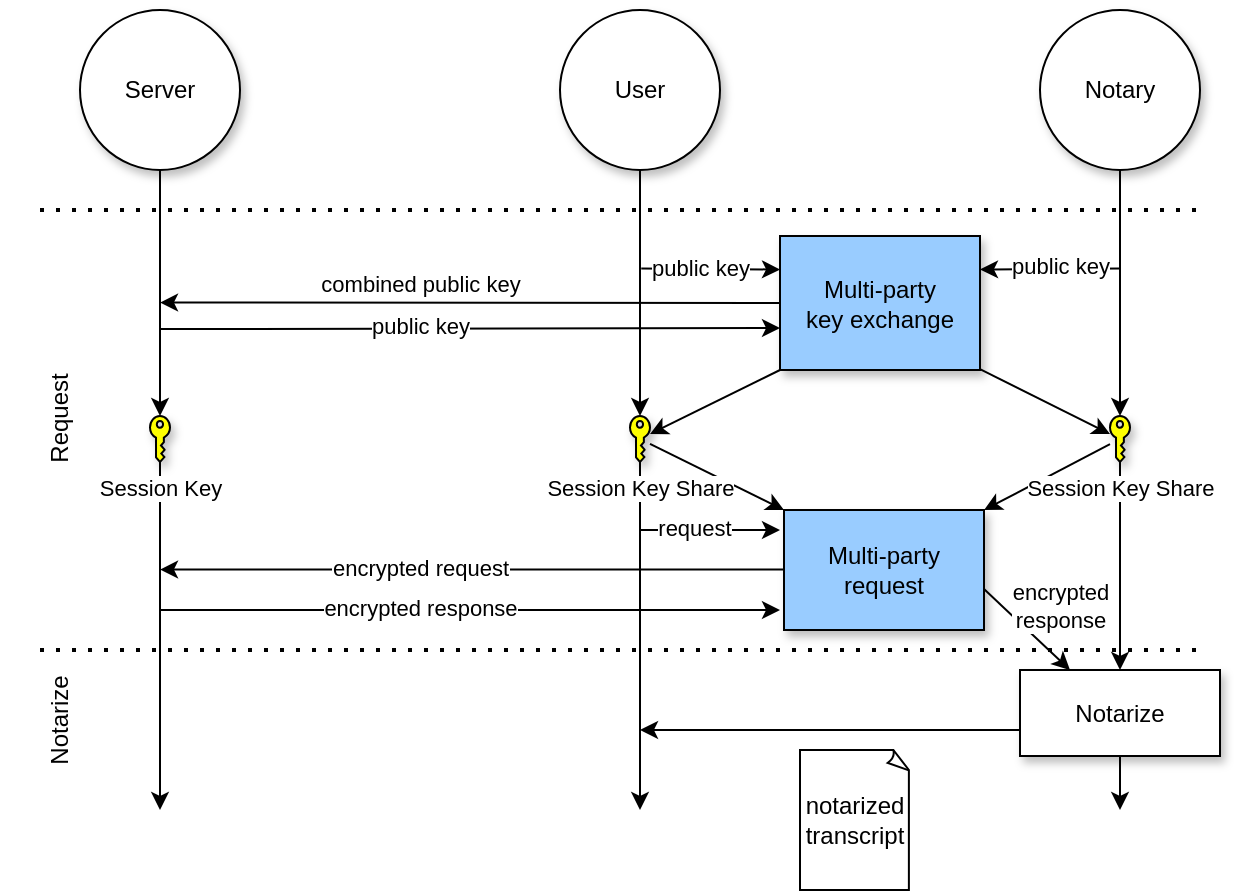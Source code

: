 <mxfile version="21.6.5" type="device">
  <diagram id="kcIGn_kX_1L25iIxUXLg" name="Page-1">
    <mxGraphModel dx="903" dy="828" grid="1" gridSize="10" guides="1" tooltips="1" connect="1" arrows="1" fold="1" page="1" pageScale="1" pageWidth="850" pageHeight="1100" math="0" shadow="0">
      <root>
        <mxCell id="0" />
        <mxCell id="1" parent="0" />
        <mxCell id="EZAqd18MQriHtEKbU3QA-5" style="edgeStyle=orthogonalEdgeStyle;rounded=0;orthogonalLoop=1;jettySize=auto;html=1;" parent="1" source="EZAqd18MQriHtEKbU3QA-50" edge="1">
          <mxGeometry relative="1" as="geometry">
            <mxPoint x="440" y="600" as="targetPoint" />
          </mxGeometry>
        </mxCell>
        <mxCell id="EZAqd18MQriHtEKbU3QA-1" value="User" style="ellipse;whiteSpace=wrap;html=1;aspect=fixed;shadow=1;" parent="1" vertex="1">
          <mxGeometry x="400" y="200" width="80" height="80" as="geometry" />
        </mxCell>
        <mxCell id="EZAqd18MQriHtEKbU3QA-4" style="edgeStyle=orthogonalEdgeStyle;rounded=0;orthogonalLoop=1;jettySize=auto;html=1;startArrow=none;exitX=0.5;exitY=1;exitDx=0;exitDy=0;" parent="1" source="EZAqd18MQriHtEKbU3QA-56" edge="1">
          <mxGeometry relative="1" as="geometry">
            <mxPoint x="200" y="600" as="targetPoint" />
          </mxGeometry>
        </mxCell>
        <mxCell id="EZAqd18MQriHtEKbU3QA-2" value="Server" style="ellipse;whiteSpace=wrap;html=1;aspect=fixed;shadow=1;" parent="1" vertex="1">
          <mxGeometry x="160" y="200" width="80" height="80" as="geometry" />
        </mxCell>
        <mxCell id="EZAqd18MQriHtEKbU3QA-6" style="edgeStyle=orthogonalEdgeStyle;rounded=0;orthogonalLoop=1;jettySize=auto;html=1;exitX=0.5;exitY=1;exitDx=0;exitDy=0;" parent="1" source="GdnXkJGOJiVmK7E47u4y-14" edge="1">
          <mxGeometry relative="1" as="geometry">
            <mxPoint x="680" y="600" as="targetPoint" />
          </mxGeometry>
        </mxCell>
        <mxCell id="EZAqd18MQriHtEKbU3QA-3" value="Notary" style="ellipse;whiteSpace=wrap;html=1;aspect=fixed;shadow=1;" parent="1" vertex="1">
          <mxGeometry x="640" y="200" width="80" height="80" as="geometry" />
        </mxCell>
        <mxCell id="EZAqd18MQriHtEKbU3QA-29" value="" style="endArrow=classic;html=1;rounded=0;entryX=0;entryY=0.642;entryDx=0;entryDy=0;entryPerimeter=0;" parent="1" edge="1">
          <mxGeometry width="50" height="50" relative="1" as="geometry">
            <mxPoint x="200" y="359.52" as="sourcePoint" />
            <mxPoint x="510" y="359.014" as="targetPoint" />
          </mxGeometry>
        </mxCell>
        <mxCell id="GdnXkJGOJiVmK7E47u4y-28" value="public key" style="edgeLabel;html=1;align=center;verticalAlign=middle;resizable=0;points=[];" parent="EZAqd18MQriHtEKbU3QA-29" vertex="1" connectable="0">
          <mxGeometry x="0.016" y="2" relative="1" as="geometry">
            <mxPoint x="-28" as="offset" />
          </mxGeometry>
        </mxCell>
        <mxCell id="EZAqd18MQriHtEKbU3QA-36" value="" style="endArrow=classic;html=1;rounded=0;entryX=1;entryY=0.25;entryDx=0;entryDy=0;" parent="1" target="GdnXkJGOJiVmK7E47u4y-1" edge="1">
          <mxGeometry width="50" height="50" relative="1" as="geometry">
            <mxPoint x="679.88" y="329.26" as="sourcePoint" />
            <mxPoint x="640" y="329" as="targetPoint" />
          </mxGeometry>
        </mxCell>
        <mxCell id="GdnXkJGOJiVmK7E47u4y-26" value="public key" style="edgeLabel;html=1;align=center;verticalAlign=middle;resizable=0;points=[];" parent="EZAqd18MQriHtEKbU3QA-36" vertex="1" connectable="0">
          <mxGeometry x="0.06" y="-2" relative="1" as="geometry">
            <mxPoint x="7" as="offset" />
          </mxGeometry>
        </mxCell>
        <mxCell id="EZAqd18MQriHtEKbU3QA-37" value="" style="endArrow=classic;html=1;rounded=0;entryX=0;entryY=0.25;entryDx=0;entryDy=0;" parent="1" target="GdnXkJGOJiVmK7E47u4y-1" edge="1">
          <mxGeometry width="50" height="50" relative="1" as="geometry">
            <mxPoint x="440.63" y="329.26" as="sourcePoint" />
            <mxPoint x="510" y="329" as="targetPoint" />
          </mxGeometry>
        </mxCell>
        <mxCell id="GdnXkJGOJiVmK7E47u4y-25" value="public key" style="edgeLabel;html=1;align=center;verticalAlign=middle;resizable=0;points=[];" parent="EZAqd18MQriHtEKbU3QA-37" vertex="1" connectable="0">
          <mxGeometry x="-0.372" y="1" relative="1" as="geometry">
            <mxPoint x="7" as="offset" />
          </mxGeometry>
        </mxCell>
        <mxCell id="EZAqd18MQriHtEKbU3QA-44" value="Multi-party&lt;br style=&quot;border-color: var(--border-color);&quot;&gt;request" style="rounded=0;whiteSpace=wrap;html=1;shadow=1;sketch=0;strokeColor=#000000;fillColor=#99CCFF;" parent="1" vertex="1">
          <mxGeometry x="512" y="450" width="100" height="60" as="geometry" />
        </mxCell>
        <mxCell id="EZAqd18MQriHtEKbU3QA-46" value="" style="endArrow=classic;html=1;rounded=0;entryX=1;entryY=0;entryDx=0;entryDy=0;" parent="1" source="EZAqd18MQriHtEKbU3QA-51" target="EZAqd18MQriHtEKbU3QA-44" edge="1">
          <mxGeometry width="50" height="50" relative="1" as="geometry">
            <mxPoint x="680" y="510" as="sourcePoint" />
            <mxPoint x="450" y="500" as="targetPoint" />
          </mxGeometry>
        </mxCell>
        <mxCell id="EZAqd18MQriHtEKbU3QA-47" value="" style="endArrow=classic;html=1;rounded=0;entryX=0;entryY=0;entryDx=0;entryDy=0;" parent="1" source="EZAqd18MQriHtEKbU3QA-50" target="EZAqd18MQriHtEKbU3QA-44" edge="1">
          <mxGeometry width="50" height="50" relative="1" as="geometry">
            <mxPoint x="450" y="480" as="sourcePoint" />
            <mxPoint x="510" y="430" as="targetPoint" />
          </mxGeometry>
        </mxCell>
        <mxCell id="GdnXkJGOJiVmK7E47u4y-1" value="Multi-party&lt;br&gt;key exchange" style="rounded=0;whiteSpace=wrap;html=1;shadow=1;sketch=0;strokeColor=#000000;fillColor=#99CCFF;" parent="1" vertex="1">
          <mxGeometry x="510" y="313" width="100" height="67" as="geometry" />
        </mxCell>
        <mxCell id="GdnXkJGOJiVmK7E47u4y-8" value="" style="endArrow=classic;html=1;rounded=0;" parent="1" target="EZAqd18MQriHtEKbU3QA-51" edge="1">
          <mxGeometry width="50" height="50" relative="1" as="geometry">
            <mxPoint x="610" y="379.52" as="sourcePoint" />
            <mxPoint x="670" y="379.52" as="targetPoint" />
          </mxGeometry>
        </mxCell>
        <mxCell id="GdnXkJGOJiVmK7E47u4y-12" value="" style="endArrow=classic;html=1;rounded=0;exitX=0.01;exitY=0.633;exitDx=0;exitDy=0;exitPerimeter=0;" parent="1" edge="1">
          <mxGeometry width="50" height="50" relative="1" as="geometry">
            <mxPoint x="512" y="479.76" as="sourcePoint" />
            <mxPoint x="200" y="479.76" as="targetPoint" />
          </mxGeometry>
        </mxCell>
        <mxCell id="GdnXkJGOJiVmK7E47u4y-30" value="encrypted request" style="edgeLabel;html=1;align=center;verticalAlign=middle;resizable=0;points=[];spacingBottom=5;" parent="GdnXkJGOJiVmK7E47u4y-12" vertex="1" connectable="0">
          <mxGeometry x="0.308" y="1" relative="1" as="geometry">
            <mxPoint x="22" as="offset" />
          </mxGeometry>
        </mxCell>
        <mxCell id="GdnXkJGOJiVmK7E47u4y-13" value="" style="endArrow=classic;html=1;rounded=0;" parent="1" edge="1">
          <mxGeometry width="50" height="50" relative="1" as="geometry">
            <mxPoint x="200" y="500" as="sourcePoint" />
            <mxPoint x="510" y="500" as="targetPoint" />
          </mxGeometry>
        </mxCell>
        <mxCell id="GdnXkJGOJiVmK7E47u4y-31" value="encrypted response" style="edgeLabel;html=1;align=center;verticalAlign=middle;resizable=0;points=[];spacingBottom=5;" parent="GdnXkJGOJiVmK7E47u4y-13" vertex="1" connectable="0">
          <mxGeometry x="-0.141" y="-1" relative="1" as="geometry">
            <mxPoint x="-3" as="offset" />
          </mxGeometry>
        </mxCell>
        <mxCell id="GdnXkJGOJiVmK7E47u4y-15" value="" style="edgeStyle=orthogonalEdgeStyle;rounded=0;orthogonalLoop=1;jettySize=auto;html=1;exitX=0.5;exitY=1;exitDx=0;exitDy=0;" parent="1" source="EZAqd18MQriHtEKbU3QA-51" target="GdnXkJGOJiVmK7E47u4y-14" edge="1">
          <mxGeometry relative="1" as="geometry">
            <mxPoint x="680" y="760" as="targetPoint" />
            <mxPoint x="680" y="280" as="sourcePoint" />
          </mxGeometry>
        </mxCell>
        <mxCell id="GdnXkJGOJiVmK7E47u4y-14" value="Notarize" style="rounded=0;whiteSpace=wrap;html=1;shadow=1;sketch=0;" parent="1" vertex="1">
          <mxGeometry x="630" y="530" width="100" height="43" as="geometry" />
        </mxCell>
        <mxCell id="GdnXkJGOJiVmK7E47u4y-16" value="" style="endArrow=classic;html=1;rounded=0;" parent="1" edge="1">
          <mxGeometry width="50" height="50" relative="1" as="geometry">
            <mxPoint x="630" y="560" as="sourcePoint" />
            <mxPoint x="440" y="560" as="targetPoint" />
          </mxGeometry>
        </mxCell>
        <mxCell id="GdnXkJGOJiVmK7E47u4y-20" value="" style="endArrow=classic;html=1;rounded=0;exitX=0;exitY=0.5;exitDx=0;exitDy=0;" parent="1" source="GdnXkJGOJiVmK7E47u4y-1" edge="1">
          <mxGeometry width="50" height="50" relative="1" as="geometry">
            <mxPoint x="517" y="346.26" as="sourcePoint" />
            <mxPoint x="200" y="346.26" as="targetPoint" />
          </mxGeometry>
        </mxCell>
        <mxCell id="GdnXkJGOJiVmK7E47u4y-24" value="&lt;p style=&quot;line-height: 120%;&quot;&gt;combined public key&lt;/p&gt;" style="edgeLabel;html=1;align=center;verticalAlign=middle;resizable=0;points=[];labelBackgroundColor=none;spacingBottom=8;" parent="GdnXkJGOJiVmK7E47u4y-20" vertex="1" connectable="0">
          <mxGeometry x="0.535" y="-3" relative="1" as="geometry">
            <mxPoint x="58" y="-3" as="offset" />
          </mxGeometry>
        </mxCell>
        <mxCell id="GdnXkJGOJiVmK7E47u4y-21" value="" style="edgeStyle=orthogonalEdgeStyle;rounded=0;orthogonalLoop=1;jettySize=auto;html=1;startArrow=none;exitX=0.5;exitY=1;exitDx=0;exitDy=0;" parent="1" source="EZAqd18MQriHtEKbU3QA-2" target="EZAqd18MQriHtEKbU3QA-56" edge="1">
          <mxGeometry relative="1" as="geometry">
            <mxPoint x="200" y="760" as="targetPoint" />
            <mxPoint x="200" y="280" as="sourcePoint" />
          </mxGeometry>
        </mxCell>
        <mxCell id="EZAqd18MQriHtEKbU3QA-56" value="Session Key" style="sketch=0;pointerEvents=1;shadow=1;dashed=0;html=1;strokeColor=default;labelPosition=center;verticalLabelPosition=bottom;verticalAlign=top;outlineConnect=0;align=center;shape=mxgraph.office.security.key_permissions;fillColor=#FFFF00;fontSize=11;labelBackgroundColor=default;" parent="1" vertex="1">
          <mxGeometry x="195" y="403" width="10" height="23" as="geometry" />
        </mxCell>
        <mxCell id="GdnXkJGOJiVmK7E47u4y-22" value="" style="edgeStyle=orthogonalEdgeStyle;rounded=0;orthogonalLoop=1;jettySize=auto;html=1;" parent="1" source="EZAqd18MQriHtEKbU3QA-1" target="EZAqd18MQriHtEKbU3QA-50" edge="1">
          <mxGeometry relative="1" as="geometry">
            <mxPoint x="440" y="760" as="targetPoint" />
            <mxPoint x="440" y="280" as="sourcePoint" />
          </mxGeometry>
        </mxCell>
        <mxCell id="EZAqd18MQriHtEKbU3QA-50" value="Session Key Share" style="sketch=0;pointerEvents=1;shadow=1;dashed=0;html=1;strokeColor=default;labelPosition=center;verticalLabelPosition=bottom;verticalAlign=top;outlineConnect=0;align=center;shape=mxgraph.office.security.key_permissions;fillColor=#FFFF00;fontSize=11;labelBackgroundColor=default;" parent="1" vertex="1">
          <mxGeometry x="435" y="403" width="10" height="23" as="geometry" />
        </mxCell>
        <mxCell id="GdnXkJGOJiVmK7E47u4y-23" value="" style="edgeStyle=orthogonalEdgeStyle;rounded=0;orthogonalLoop=1;jettySize=auto;html=1;exitX=0.5;exitY=1;exitDx=0;exitDy=0;" parent="1" source="EZAqd18MQriHtEKbU3QA-3" target="EZAqd18MQriHtEKbU3QA-51" edge="1">
          <mxGeometry relative="1" as="geometry">
            <mxPoint x="680" y="500" as="targetPoint" />
            <mxPoint x="680" y="280" as="sourcePoint" />
          </mxGeometry>
        </mxCell>
        <mxCell id="EZAqd18MQriHtEKbU3QA-51" value="Session Key Share" style="sketch=0;pointerEvents=1;shadow=1;dashed=0;html=1;strokeColor=default;labelPosition=center;verticalLabelPosition=bottom;verticalAlign=top;outlineConnect=0;align=center;shape=mxgraph.office.security.key_permissions;fillColor=#FFFF00;fontSize=11;labelBackgroundColor=default;" parent="1" vertex="1">
          <mxGeometry x="675" y="403" width="10" height="23" as="geometry" />
        </mxCell>
        <mxCell id="GdnXkJGOJiVmK7E47u4y-29" value="" style="endArrow=classic;html=1;rounded=0;" parent="1" target="EZAqd18MQriHtEKbU3QA-50" edge="1">
          <mxGeometry width="50" height="50" relative="1" as="geometry">
            <mxPoint x="510" y="380" as="sourcePoint" />
            <mxPoint x="450" y="392" as="targetPoint" />
          </mxGeometry>
        </mxCell>
        <mxCell id="GdnXkJGOJiVmK7E47u4y-32" value="" style="endArrow=classic;html=1;rounded=0;entryX=0.25;entryY=0;entryDx=0;entryDy=0;" parent="1" target="GdnXkJGOJiVmK7E47u4y-14" edge="1">
          <mxGeometry width="50" height="50" relative="1" as="geometry">
            <mxPoint x="612" y="489.52" as="sourcePoint" />
            <mxPoint x="672" y="500" as="targetPoint" />
          </mxGeometry>
        </mxCell>
        <mxCell id="GdnXkJGOJiVmK7E47u4y-39" value="encrypted&lt;br&gt;response" style="edgeLabel;html=1;align=center;verticalAlign=middle;resizable=0;points=[];" parent="1" vertex="1" connectable="0">
          <mxGeometry x="650.003" y="498" as="geometry" />
        </mxCell>
        <mxCell id="GdnXkJGOJiVmK7E47u4y-40" value="notarized&lt;br&gt;transcript" style="whiteSpace=wrap;html=1;shape=mxgraph.basic.document" parent="1" vertex="1">
          <mxGeometry x="520" y="570" width="55" height="70" as="geometry" />
        </mxCell>
        <mxCell id="GdnXkJGOJiVmK7E47u4y-41" value="" style="endArrow=classic;html=1;rounded=0;" parent="1" edge="1">
          <mxGeometry width="50" height="50" relative="1" as="geometry">
            <mxPoint x="440" y="460" as="sourcePoint" />
            <mxPoint x="510" y="460" as="targetPoint" />
          </mxGeometry>
        </mxCell>
        <mxCell id="GdnXkJGOJiVmK7E47u4y-42" value="request" style="edgeLabel;html=1;align=center;verticalAlign=middle;resizable=0;points=[];spacingBottom=5;" parent="GdnXkJGOJiVmK7E47u4y-41" vertex="1" connectable="0">
          <mxGeometry x="-0.141" y="-1" relative="1" as="geometry">
            <mxPoint x="-3" as="offset" />
          </mxGeometry>
        </mxCell>
        <mxCell id="ecrsGYnIi1MkhdEf1Ya3-1" value="" style="endArrow=none;dashed=1;html=1;dashPattern=1 3;strokeWidth=2;rounded=0;" edge="1" parent="1">
          <mxGeometry width="50" height="50" relative="1" as="geometry">
            <mxPoint x="140" y="520" as="sourcePoint" />
            <mxPoint x="720" y="520" as="targetPoint" />
          </mxGeometry>
        </mxCell>
        <mxCell id="ecrsGYnIi1MkhdEf1Ya3-3" value="Request" style="text;html=1;strokeColor=none;fillColor=none;align=center;verticalAlign=middle;rounded=0;horizontal=0;whiteSpace=wrap;" vertex="1" parent="1">
          <mxGeometry x="120" y="389" width="60" height="30" as="geometry" />
        </mxCell>
        <mxCell id="ecrsGYnIi1MkhdEf1Ya3-4" value="Notarize" style="text;html=1;strokeColor=none;fillColor=none;align=center;verticalAlign=middle;rounded=0;horizontal=0;whiteSpace=wrap;" vertex="1" parent="1">
          <mxGeometry x="120" y="540" width="60" height="30" as="geometry" />
        </mxCell>
        <mxCell id="ecrsGYnIi1MkhdEf1Ya3-5" value="" style="endArrow=none;dashed=1;html=1;dashPattern=1 3;strokeWidth=2;rounded=0;" edge="1" parent="1">
          <mxGeometry width="50" height="50" relative="1" as="geometry">
            <mxPoint x="140" y="300" as="sourcePoint" />
            <mxPoint x="720" y="300" as="targetPoint" />
          </mxGeometry>
        </mxCell>
      </root>
    </mxGraphModel>
  </diagram>
</mxfile>
